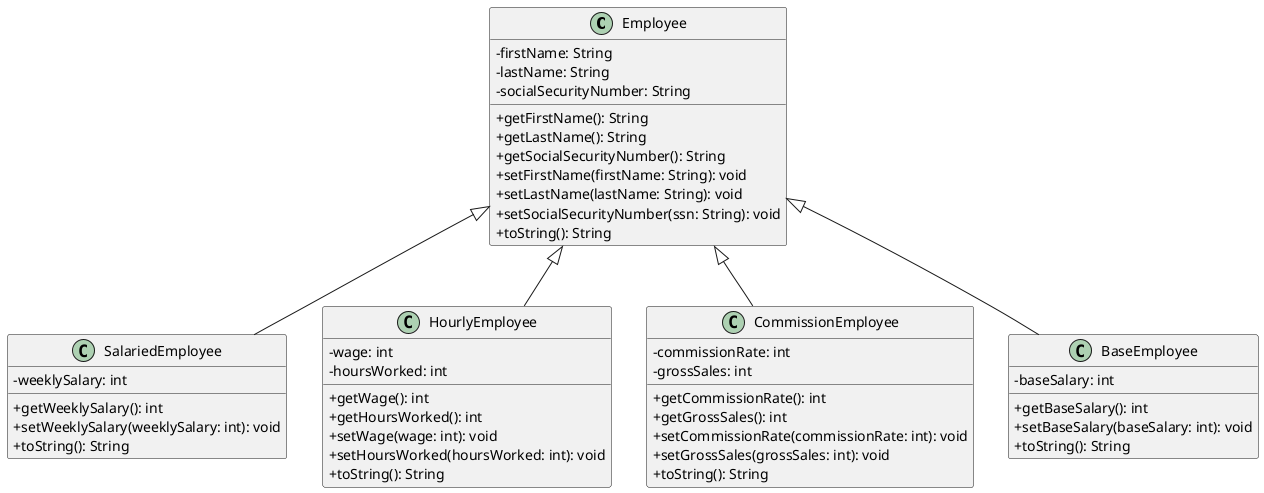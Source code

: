 @startuml
skinparam classAttributeIconSize 0
class Employee {
-firstName: String
-lastName: String
-socialSecurityNumber: String

+getFirstName(): String
+getLastName(): String
+getSocialSecurityNumber(): String
+setFirstName(firstName: String): void
+setLastName(lastName: String): void
+setSocialSecurityNumber(ssn: String): void
+toString(): String
}

class SalariedEmployee {
-weeklySalary: int

+getWeeklySalary(): int
+setWeeklySalary(weeklySalary: int): void
+toString(): String
}

class HourlyEmployee {
-wage: int
-hoursWorked: int

+getWage(): int
+getHoursWorked(): int
+setWage(wage: int): void
+setHoursWorked(hoursWorked: int): void
+toString(): String
}

class CommissionEmployee{
-commissionRate: int
-grossSales: int

+getCommissionRate(): int
+getGrossSales(): int
+setCommissionRate(commissionRate: int): void
+setGrossSales(grossSales: int): void
+toString(): String
}

class BaseEmployee {
-baseSalary: int

+getBaseSalary(): int
+setBaseSalary(baseSalary: int): void
+toString(): String
}

Employee <|-- SalariedEmployee
Employee <|-- HourlyEmployee
Employee <|-- CommissionEmployee
Employee <|-- BaseEmployee


@enduml